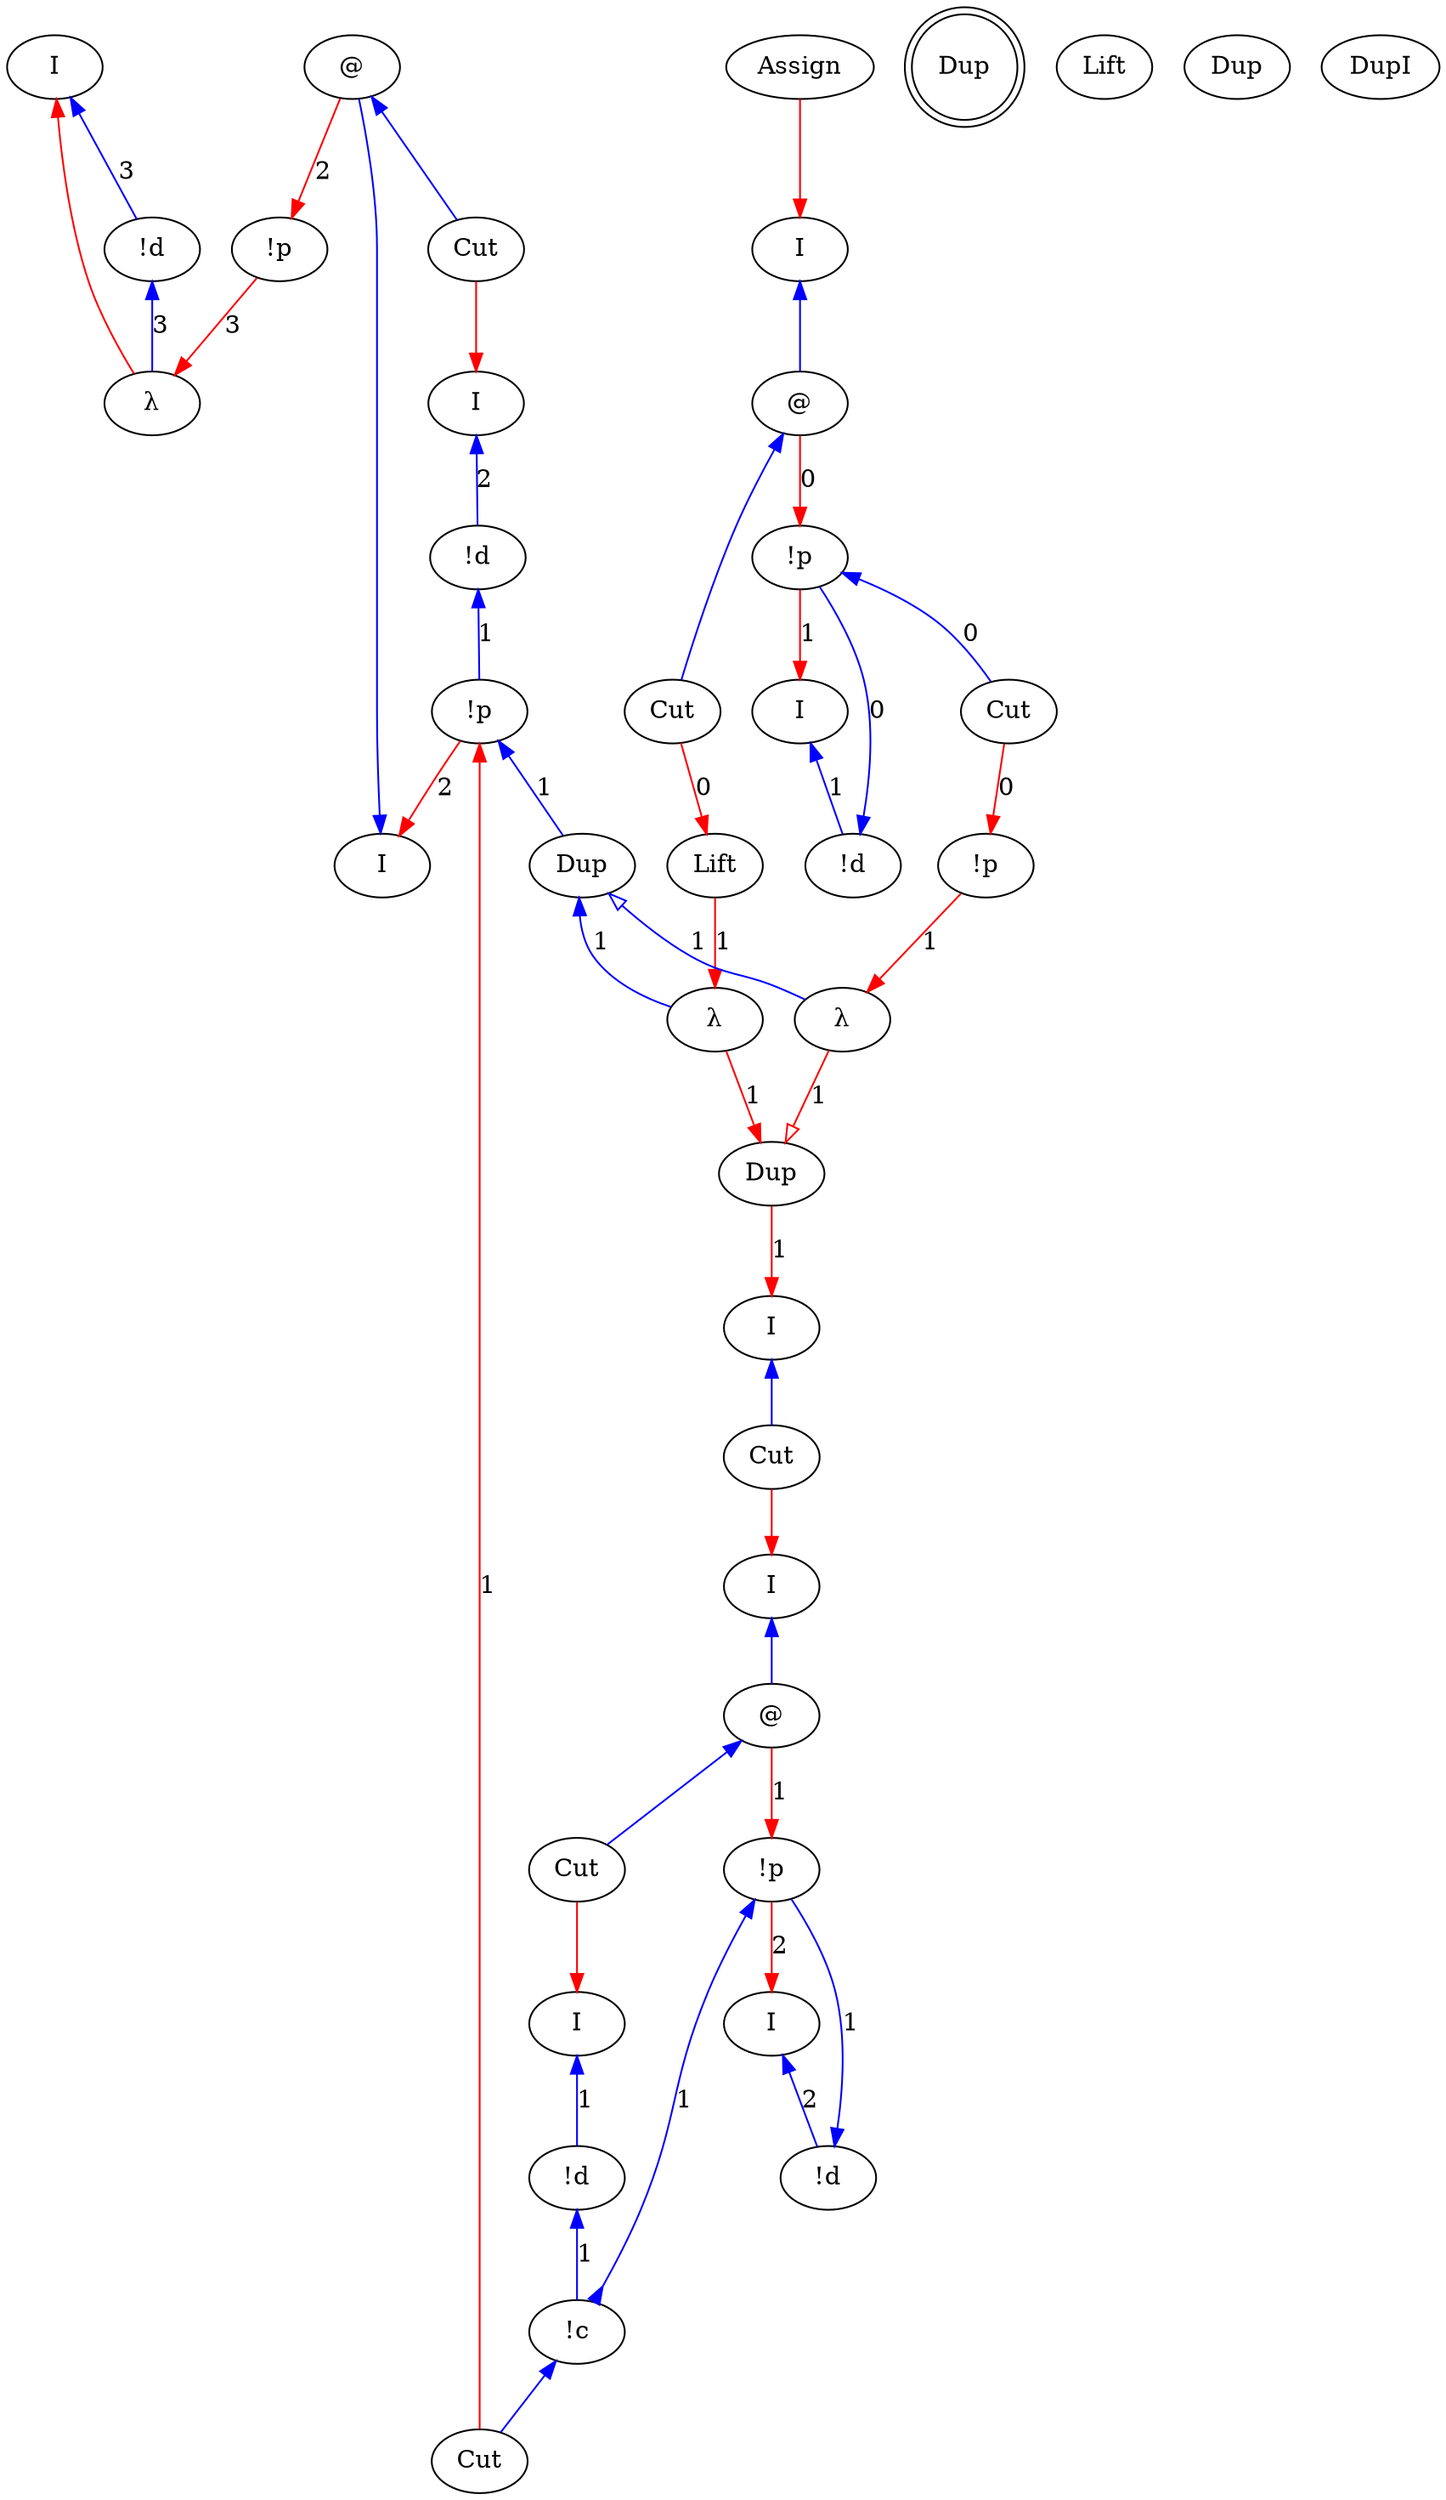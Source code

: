 digraph {
rankdir="TB"
"I0" [label="I"]
"!d1" [label="!d"]
"λ2" [label="λ"]
"!p3" [label="!p"]
"I4" [label="I"]
"@5" [label="@"]
"I6" [label="I"]
"!d7" [label="!d"]
"Cut8" [label="Cut"]
"!p9" [label="!p"]
"I10" [label="I"]
"I11" [label="I"]
"!d12" [label="!d"]
"!p13" [label="!p"]
"I14" [label="I"]
"@15" [label="@"]
"I16" [label="I"]
"!d17" [label="!d"]
"Cut18" [label="Cut"]
"!c19" [label="!c"]
"I20" [label="I"]
"!d21" [label="!d"]
"!p22" [label="!p"]
"I23" [label="I"]
"@24" [label="@"]
"Assign25" [label="Assign"]
"Cut26" [label="Cut"]
"Cut27" [label="Cut"]
"Dup28" [label="Dup",shape=doublecircle]
"!p29" [label="!p"]
"Cut30" [label="Cut"]
"Cut31" [label="Cut"]
"Lift32" [label="Lift"]
"Lift33" [label="Lift"]
"λ34" [label="λ"]
"λ35" [label="λ"]
"Dup36" [label="Dup"]
"Dup37" [label="Dup"]
"Dup38" [label="Dup"]
"DupI39" [label="DupI"]
"Dup37" -> "λ34"[color=blue,weight=1,tooltip="h101",label="1",arrowtail=normal,arrowhead=none,dir=both]
"Dup37" -> "λ35"[color=blue,weight=1,tooltip="h105",label="1",arrowtail=onormal,arrowhead=none,dir=both]
"!p9" -> "Dup37"[color=blue,weight=1,tooltip="h34",label="1",arrowtail=normal,arrowhead=none,dir=both]
"!d7" -> "!p9"[color=blue,weight=1,tooltip="hf65",label="1",arrowtail=normal,arrowhead=none,dir=both]
"I6" -> "!d7"[color=blue,weight=1,tooltip="hret73",label="2",arrowtail=normal,arrowhead=none,dir=both]
"!d1" -> "λ2"[color=blue,weight=1,tooltip="i81",label="3",arrowtail=normal,arrowhead=none,dir=both]
"I0" -> "!d1"[color=blue,weight=1,tooltip="iret84",label="3",arrowtail=normal,arrowhead=none,dir=both]
"I23" -> "@24"[color=blue,weight=1,tooltip="lret19",arrowtail=normal,arrowhead=none,dir=both]
"I14" -> "@15"[color=blue,weight=1,tooltip="lret53",arrowtail=normal,arrowhead=none,dir=both]
"I10" -> "Cut27"[color=blue,weight=1,tooltip="lret62",arrowtail=normal,arrowhead=none,dir=both]
"I4" -> "@5"[color=blue,weight=1,tooltip="lret75",arrowtail=normal,arrowhead=none,dir=both]
"@24" -> "Cut31"[color=blue,weight=1,tooltip="lval14",arrowtail=normal,arrowhead=none,dir=both]
"@15" -> "Cut18"[color=blue,weight=1,tooltip="lval48",arrowtail=normal,arrowhead=none,dir=both]
"@5" -> "Cut8"[color=blue,weight=1,tooltip="lval70",arrowtail=normal,arrowhead=none,dir=both]
"@24" -> "!p22"[color=red,weight=2,tooltip="newrret18",label="0",arrowhead=normal,arrowtail=none,dir=both]
"@15" -> "!p13"[color=red,weight=2,tooltip="newrret52",label="1",arrowhead=normal,arrowtail=none,dir=both]
"Cut26" -> "!p9"[color=red,weight=2,tooltip="newrret61",label="1",arrowhead=normal,arrowtail=none,dir=both]
"@5" -> "!p3"[color=red,weight=2,tooltip="newrret74",label="2",arrowhead=normal,arrowtail=none,dir=both]
"Cut30" -> "!p29"[color=red,weight=2,tooltip="newrret94",label="0",arrowhead=normal,arrowtail=none,dir=both]
"!p22" -> "I20"[color=red,weight=2,tooltip="newrretf23",label="1",arrowhead=normal,arrowtail=none,dir=both]
"!p13" -> "I11"[color=red,weight=2,tooltip="newrretf57",label="2",arrowhead=normal,arrowtail=none,dir=both]
"!p9" -> "I4"[color=red,weight=2,tooltip="newrretf66",label="2",arrowhead=normal,arrowtail=none,dir=both]
"!p3" -> "λ2"[color=red,weight=2,tooltip="newrretf78",label="3",arrowhead=normal,arrowtail=none,dir=both]
"Lift33" -> "λ34"[color=red,weight=2,tooltip="newrretf88",label="1",arrowhead=normal,arrowtail=none,dir=both]
"!p29" -> "λ35"[color=red,weight=2,tooltip="newrretf92",label="1",arrowhead=normal,arrowtail=none,dir=both]
"λ34" -> "Dup38"[color=red,weight=2,tooltip="ret102",label="1",arrowhead=normal,arrowtail=none,dir=both]
"λ35" -> "Dup38"[color=red,weight=2,tooltip="ret106",label="1",arrowhead=onormal,arrowtail=none,dir=both]
"Dup38" -> "I10"[color=red,weight=2,tooltip="ret35",label="1",arrowhead=normal,arrowtail=none,dir=both]
"Cut27" -> "I14"[color=red,weight=2,tooltip="ret42",arrowhead=normal,arrowtail=none,dir=both]
"Assign25" -> "I23"[color=red,weight=2,tooltip="ret8",arrowhead=normal,arrowtail=none,dir=both]
"λ2" -> "I0"[color=red,weight=2,tooltip="ret82",arrowhead=normal,arrowtail=none,dir=both]
"Cut18" -> "I16"[color=red,weight=2,tooltip="rval49",arrowhead=normal,arrowtail=none,dir=both]
"Cut8" -> "I6"[color=red,weight=2,tooltip="rval71",arrowhead=normal,arrowtail=none,dir=both]
"Cut31" -> "Lift33"[color=red,weight=2,tooltip="seqDM97",label="0",arrowhead=normal,arrowtail=none,dir=both]
"!p22" -> "Cut30"[color=blue,weight=1,tooltip="xB10",label="0",arrowtail=normal,arrowhead=none,dir=both]
"!d21" -> "!p22"[color=blue,weight=1,tooltip="xBf22",label="0",arrowtail=normal,arrowhead=none,dir=both]
"I20" -> "!d21"[color=blue,weight=1,tooltip="xret26",label="1",arrowtail=normal,arrowhead=none,dir=both]
"!c19" -> "Cut26"[color=blue,weight=1,tooltip="y41",arrowtail=normal,arrowhead=none,dir=both]
"!d17" -> "!c19"[color=blue,weight=1,tooltip="yA43",label="1",arrowtail=normal,arrowhead=none,dir=both]
"!p13" -> "!c19"[color=blue,weight=1,tooltip="yB44",label="1",arrowtail=normal,arrowhead=inv,dir=both]
"!d12" -> "!p13"[color=blue,weight=1,tooltip="yBf56",label="1",arrowtail=normal,arrowhead=none,dir=both]
"I16" -> "!d17"[color=blue,weight=1,tooltip="yret51",label="1",arrowtail=normal,arrowhead=none,dir=both]
"I11" -> "!d12"[color=blue,weight=1,tooltip="yret60",label="2",arrowtail=normal,arrowhead=none,dir=both]
}
